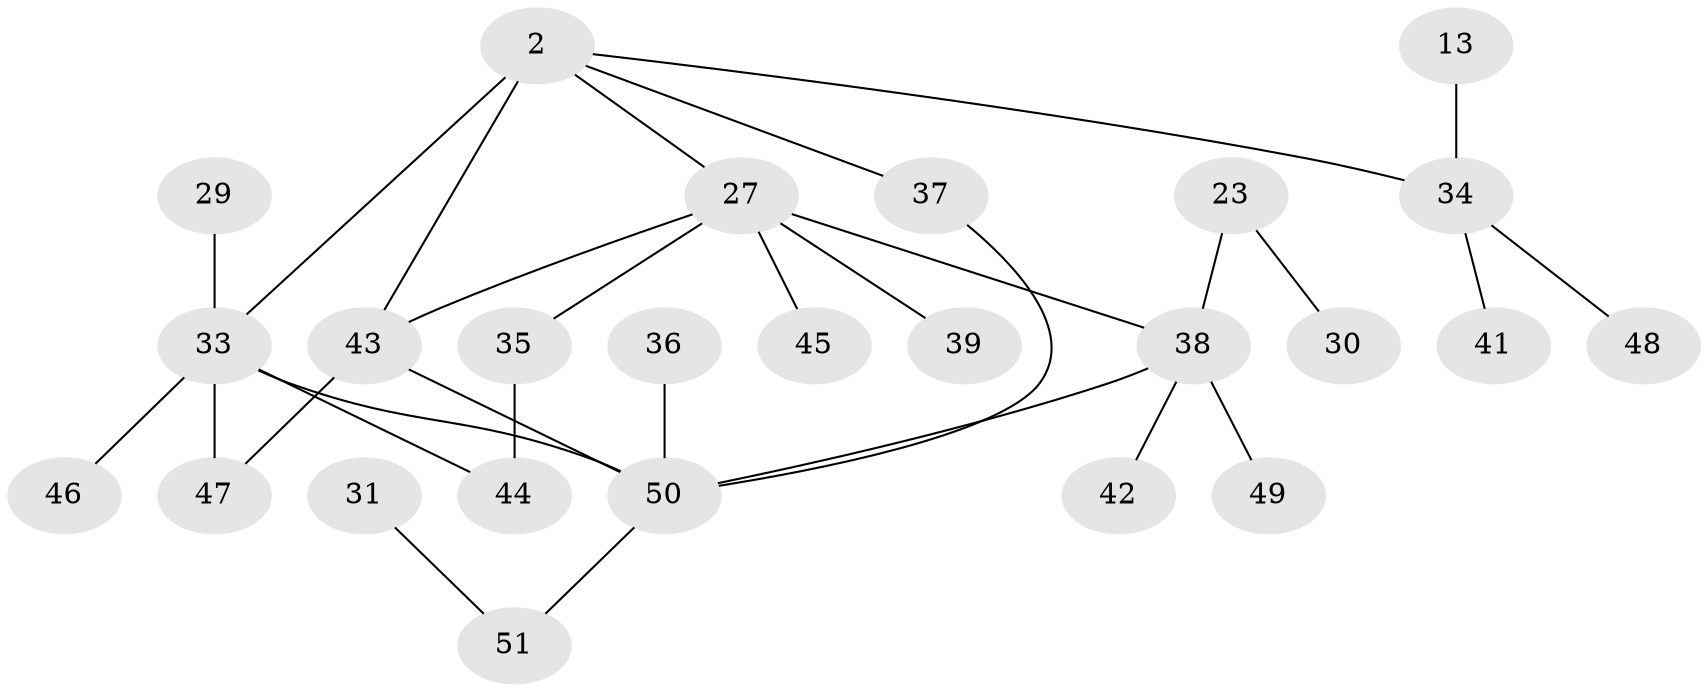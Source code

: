 // original degree distribution, {4: 0.1568627450980392, 6: 0.0392156862745098, 2: 0.3333333333333333, 3: 0.17647058823529413, 1: 0.27450980392156865, 5: 0.0196078431372549}
// Generated by graph-tools (version 1.1) at 2025/42/03/09/25 04:42:57]
// undirected, 25 vertices, 30 edges
graph export_dot {
graph [start="1"]
  node [color=gray90,style=filled];
  2 [super="+1"];
  13 [super="+9"];
  23;
  27 [super="+20"];
  29;
  30;
  31;
  33 [super="+32+25"];
  34 [super="+22"];
  35;
  36;
  37 [super="+18"];
  38 [super="+28+19"];
  39;
  41;
  42;
  43 [super="+16"];
  44 [super="+40"];
  45;
  46;
  47;
  48;
  49;
  50 [super="+21+11"];
  51 [super="+12"];
  2 -- 27;
  2 -- 43 [weight=2];
  2 -- 34 [weight=2];
  2 -- 33 [weight=2];
  2 -- 37;
  13 -- 34;
  23 -- 30;
  23 -- 38;
  27 -- 39;
  27 -- 38;
  27 -- 43;
  27 -- 35;
  27 -- 45;
  29 -- 33;
  31 -- 51;
  33 -- 50 [weight=2];
  33 -- 44 [weight=2];
  33 -- 46;
  33 -- 47;
  34 -- 48;
  34 -- 41;
  35 -- 44;
  36 -- 50;
  37 -- 50;
  38 -- 50 [weight=2];
  38 -- 49;
  38 -- 42;
  43 -- 47;
  43 -- 50;
  50 -- 51;
}
